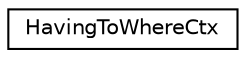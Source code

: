 digraph "Graphical Class Hierarchy"
{
  edge [fontname="Helvetica",fontsize="10",labelfontname="Helvetica",labelfontsize="10"];
  node [fontname="Helvetica",fontsize="10",shape=record];
  rankdir="LR";
  Node1 [label="HavingToWhereCtx",height=0.2,width=0.4,color="black", fillcolor="white", style="filled",URL="$structHavingToWhereCtx.html"];
}
